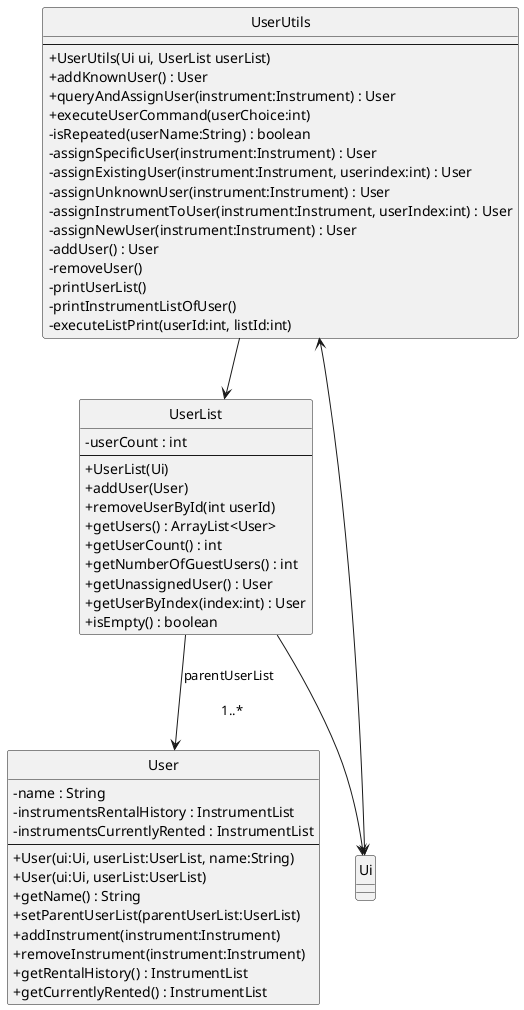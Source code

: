 @startuml
hide circle
skinparam classAttributeIconSize 0
class UserUtils {
    --
    + UserUtils(Ui ui, UserList userList)
    + addKnownUser() : User
    + queryAndAssignUser(instrument:Instrument) : User
    + executeUserCommand(userChoice:int)
    - isRepeated(userName:String) : boolean
    - assignSpecificUser(instrument:Instrument) : User
    - assignExistingUser(instrument:Instrument, userindex:int) : User
    - assignUnknownUser(instrument:Instrument) : User
    - assignInstrumentToUser(instrument:Instrument, userIndex:int) : User
    - assignNewUser(instrument:Instrument) : User
    - addUser() : User
    - removeUser()
    - printUserList()
    - printInstrumentListOfUser()
    - executeListPrint(userId:int, listId:int)
}

class UserList {
    - userCount : int
    --
    + UserList(Ui)
    + addUser(User)
    + removeUserById(int userId)
    + getUsers() : ArrayList<User>
    + getUserCount() : int
    + getNumberOfGuestUsers() : int
    + getUnassignedUser() : User
    + getUserByIndex(index:int) : User
    + isEmpty() : boolean
}

class User {
    - name : String
    - instrumentsRentalHistory : InstrumentList
    - instrumentsCurrentlyRented : InstrumentList
    --
    + User(ui:Ui, userList:UserList, name:String)
    + User(ui:Ui, userList:UserList)
    + getName() : String
    + setParentUserList(parentUserList:UserList)
    + addInstrument(instrument:Instrument)
    + removeInstrument(instrument:Instrument)
    + getRentalHistory() : InstrumentList
    + getCurrentlyRented() : InstrumentList
}
UserUtils <--> Ui
UserUtils --> UserList
UserList --> Ui

UserList --> User : parentUserList \n\n 1..*
@enduml